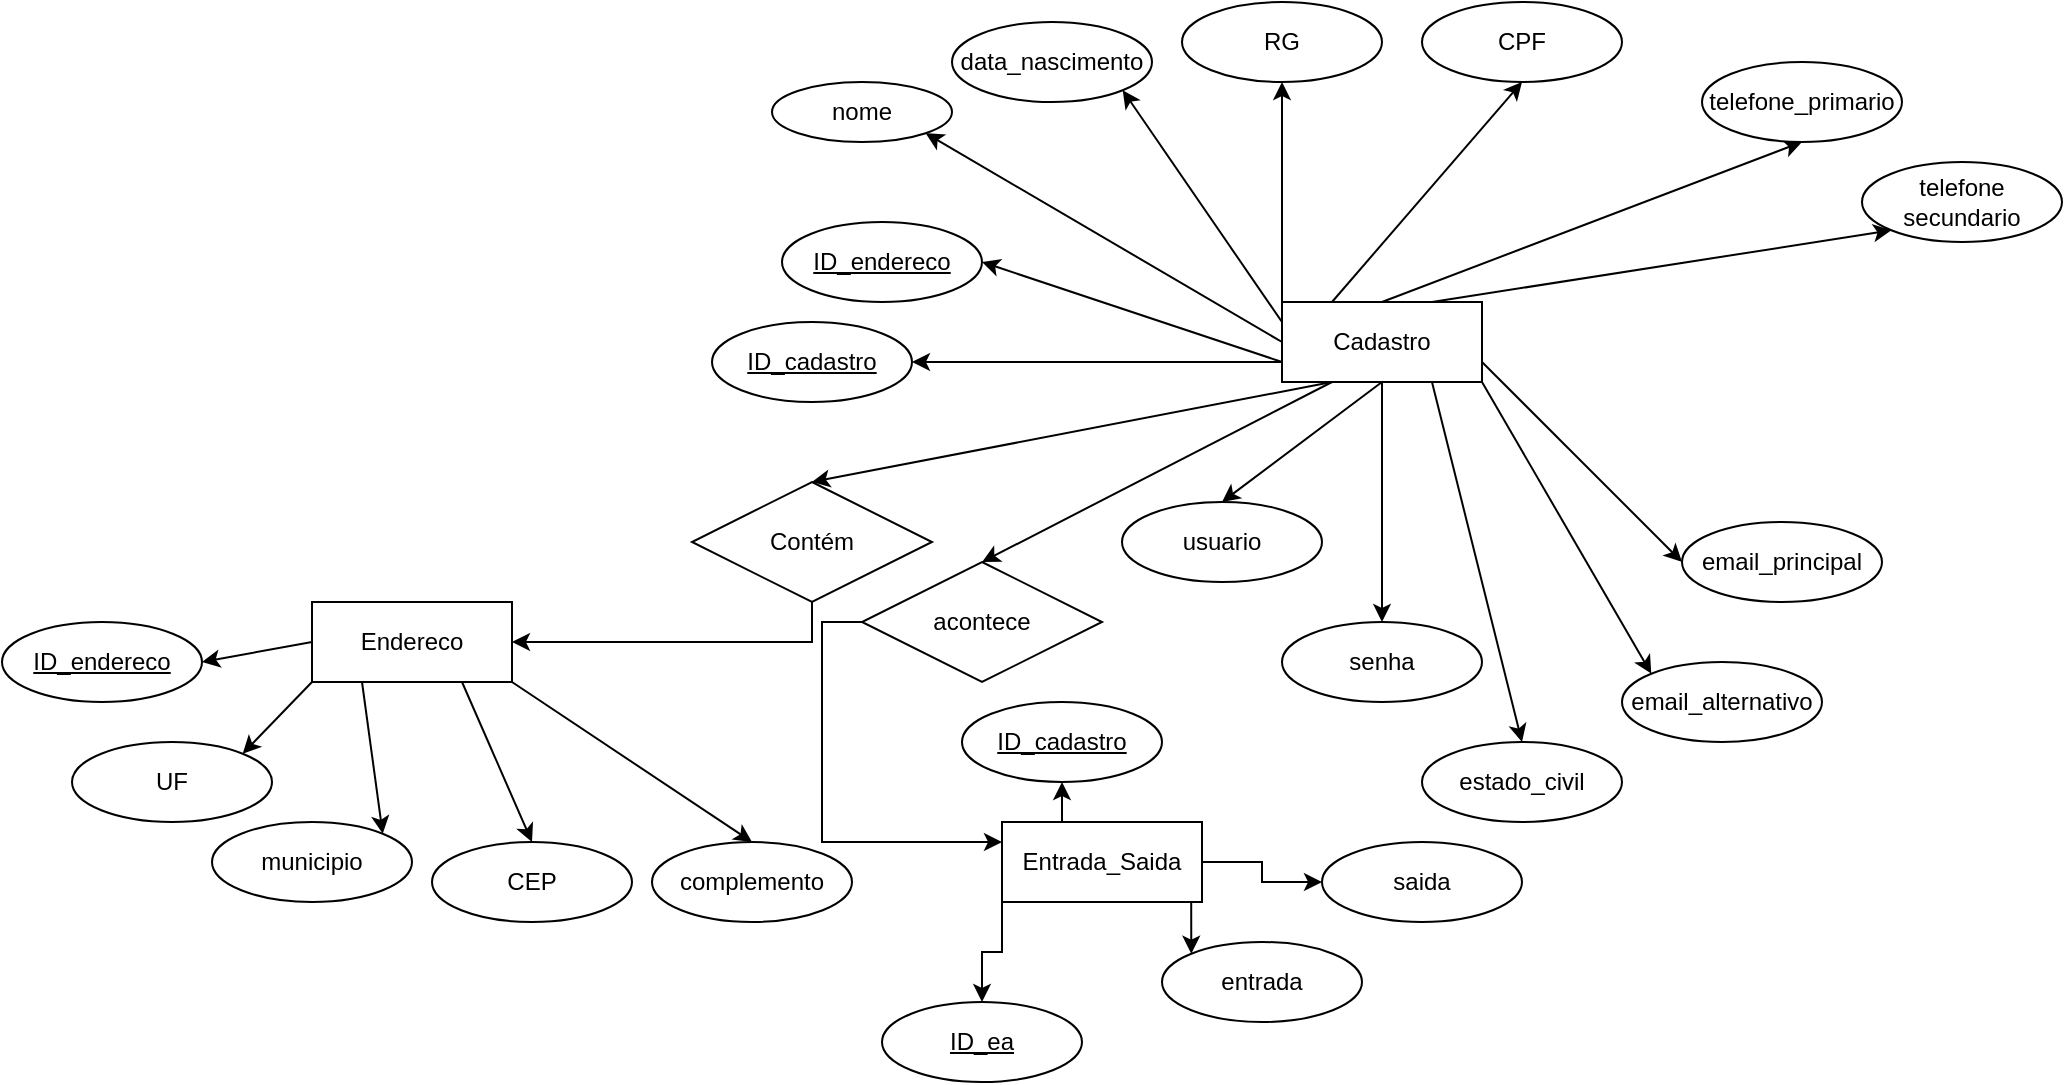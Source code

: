 <mxfile version="21.6.8" type="device">
  <diagram name="Page-1" id="e04K_obbjhP3NRTiJ2vI">
    <mxGraphModel dx="1937" dy="447" grid="1" gridSize="10" guides="1" tooltips="1" connect="1" arrows="1" fold="1" page="1" pageScale="1" pageWidth="980" pageHeight="1390" math="0" shadow="0">
      <root>
        <mxCell id="0" />
        <mxCell id="1" parent="0" />
        <mxCell id="c09BPjFCQfVhqvr19QgD-9" style="rounded=0;orthogonalLoop=1;jettySize=auto;html=1;exitX=0;exitY=0.25;exitDx=0;exitDy=0;entryX=1;entryY=1;entryDx=0;entryDy=0;" edge="1" parent="1" source="c09BPjFCQfVhqvr19QgD-1" target="c09BPjFCQfVhqvr19QgD-8">
          <mxGeometry relative="1" as="geometry" />
        </mxCell>
        <mxCell id="c09BPjFCQfVhqvr19QgD-11" style="rounded=0;orthogonalLoop=1;jettySize=auto;html=1;exitX=0;exitY=0;exitDx=0;exitDy=0;entryX=0.5;entryY=1;entryDx=0;entryDy=0;" edge="1" parent="1" source="c09BPjFCQfVhqvr19QgD-1" target="c09BPjFCQfVhqvr19QgD-10">
          <mxGeometry relative="1" as="geometry" />
        </mxCell>
        <mxCell id="c09BPjFCQfVhqvr19QgD-13" style="rounded=0;orthogonalLoop=1;jettySize=auto;html=1;exitX=0.25;exitY=0;exitDx=0;exitDy=0;entryX=0.5;entryY=1;entryDx=0;entryDy=0;" edge="1" parent="1" source="c09BPjFCQfVhqvr19QgD-1" target="c09BPjFCQfVhqvr19QgD-12">
          <mxGeometry relative="1" as="geometry" />
        </mxCell>
        <mxCell id="c09BPjFCQfVhqvr19QgD-27" style="rounded=0;orthogonalLoop=1;jettySize=auto;html=1;exitX=0.25;exitY=1;exitDx=0;exitDy=0;entryX=0.5;entryY=0;entryDx=0;entryDy=0;" edge="1" parent="1" source="c09BPjFCQfVhqvr19QgD-1" target="c09BPjFCQfVhqvr19QgD-25">
          <mxGeometry relative="1" as="geometry" />
        </mxCell>
        <mxCell id="c09BPjFCQfVhqvr19QgD-29" style="rounded=0;orthogonalLoop=1;jettySize=auto;html=1;exitX=0.5;exitY=0;exitDx=0;exitDy=0;entryX=0.5;entryY=1;entryDx=0;entryDy=0;" edge="1" parent="1" source="c09BPjFCQfVhqvr19QgD-1" target="c09BPjFCQfVhqvr19QgD-28">
          <mxGeometry relative="1" as="geometry" />
        </mxCell>
        <mxCell id="c09BPjFCQfVhqvr19QgD-35" style="rounded=0;orthogonalLoop=1;jettySize=auto;html=1;exitX=1;exitY=0.75;exitDx=0;exitDy=0;entryX=0;entryY=0.5;entryDx=0;entryDy=0;" edge="1" parent="1" source="c09BPjFCQfVhqvr19QgD-1" target="c09BPjFCQfVhqvr19QgD-34">
          <mxGeometry relative="1" as="geometry" />
        </mxCell>
        <mxCell id="c09BPjFCQfVhqvr19QgD-38" style="rounded=0;orthogonalLoop=1;jettySize=auto;html=1;exitX=0.75;exitY=0;exitDx=0;exitDy=0;entryX=0;entryY=1;entryDx=0;entryDy=0;" edge="1" parent="1" source="c09BPjFCQfVhqvr19QgD-1" target="c09BPjFCQfVhqvr19QgD-37">
          <mxGeometry relative="1" as="geometry" />
        </mxCell>
        <mxCell id="c09BPjFCQfVhqvr19QgD-40" style="rounded=0;orthogonalLoop=1;jettySize=auto;html=1;exitX=1;exitY=1;exitDx=0;exitDy=0;entryX=0;entryY=0;entryDx=0;entryDy=0;" edge="1" parent="1" source="c09BPjFCQfVhqvr19QgD-1" target="c09BPjFCQfVhqvr19QgD-39">
          <mxGeometry relative="1" as="geometry" />
        </mxCell>
        <mxCell id="c09BPjFCQfVhqvr19QgD-44" style="rounded=0;orthogonalLoop=1;jettySize=auto;html=1;exitX=0.75;exitY=1;exitDx=0;exitDy=0;entryX=0.5;entryY=0;entryDx=0;entryDy=0;" edge="1" parent="1" source="c09BPjFCQfVhqvr19QgD-1" target="c09BPjFCQfVhqvr19QgD-41">
          <mxGeometry relative="1" as="geometry" />
        </mxCell>
        <mxCell id="c09BPjFCQfVhqvr19QgD-49" style="rounded=0;orthogonalLoop=1;jettySize=auto;html=1;exitX=0;exitY=0.75;exitDx=0;exitDy=0;entryX=1;entryY=0.5;entryDx=0;entryDy=0;" edge="1" parent="1" source="c09BPjFCQfVhqvr19QgD-1" target="c09BPjFCQfVhqvr19QgD-48">
          <mxGeometry relative="1" as="geometry" />
        </mxCell>
        <mxCell id="c09BPjFCQfVhqvr19QgD-70" style="rounded=0;orthogonalLoop=1;jettySize=auto;html=1;exitX=0.5;exitY=1;exitDx=0;exitDy=0;entryX=0.5;entryY=0;entryDx=0;entryDy=0;" edge="1" parent="1" source="c09BPjFCQfVhqvr19QgD-1" target="c09BPjFCQfVhqvr19QgD-30">
          <mxGeometry relative="1" as="geometry" />
        </mxCell>
        <mxCell id="c09BPjFCQfVhqvr19QgD-71" style="edgeStyle=orthogonalEdgeStyle;rounded=0;orthogonalLoop=1;jettySize=auto;html=1;exitX=0.5;exitY=1;exitDx=0;exitDy=0;entryX=0.5;entryY=0;entryDx=0;entryDy=0;" edge="1" parent="1" source="c09BPjFCQfVhqvr19QgD-1" target="c09BPjFCQfVhqvr19QgD-32">
          <mxGeometry relative="1" as="geometry" />
        </mxCell>
        <mxCell id="c09BPjFCQfVhqvr19QgD-73" style="rounded=0;orthogonalLoop=1;jettySize=auto;html=1;exitX=0.25;exitY=1;exitDx=0;exitDy=0;entryX=0.5;entryY=0;entryDx=0;entryDy=0;" edge="1" parent="1" source="c09BPjFCQfVhqvr19QgD-1" target="c09BPjFCQfVhqvr19QgD-72">
          <mxGeometry relative="1" as="geometry" />
        </mxCell>
        <mxCell id="c09BPjFCQfVhqvr19QgD-1" value="Cadastro" style="whiteSpace=wrap;html=1;align=center;" vertex="1" parent="1">
          <mxGeometry x="490" y="150" width="100" height="40" as="geometry" />
        </mxCell>
        <mxCell id="c09BPjFCQfVhqvr19QgD-7" style="rounded=0;orthogonalLoop=1;jettySize=auto;html=1;exitX=0;exitY=0.5;exitDx=0;exitDy=0;entryX=1;entryY=1;entryDx=0;entryDy=0;" edge="1" parent="1" source="c09BPjFCQfVhqvr19QgD-1" target="c09BPjFCQfVhqvr19QgD-2">
          <mxGeometry relative="1" as="geometry" />
        </mxCell>
        <mxCell id="c09BPjFCQfVhqvr19QgD-2" value="nome" style="ellipse;whiteSpace=wrap;html=1;align=center;" vertex="1" parent="1">
          <mxGeometry x="235" y="40" width="90" height="30" as="geometry" />
        </mxCell>
        <mxCell id="c09BPjFCQfVhqvr19QgD-8" value="data_nascimento" style="ellipse;whiteSpace=wrap;html=1;align=center;" vertex="1" parent="1">
          <mxGeometry x="325" y="10" width="100" height="40" as="geometry" />
        </mxCell>
        <mxCell id="c09BPjFCQfVhqvr19QgD-10" value="RG" style="ellipse;whiteSpace=wrap;html=1;align=center;" vertex="1" parent="1">
          <mxGeometry x="440" width="100" height="40" as="geometry" />
        </mxCell>
        <mxCell id="c09BPjFCQfVhqvr19QgD-12" value="CPF" style="ellipse;whiteSpace=wrap;html=1;align=center;" vertex="1" parent="1">
          <mxGeometry x="560" width="100" height="40" as="geometry" />
        </mxCell>
        <mxCell id="c09BPjFCQfVhqvr19QgD-20" style="rounded=0;orthogonalLoop=1;jettySize=auto;html=1;exitX=0;exitY=0.5;exitDx=0;exitDy=0;entryX=1;entryY=0.5;entryDx=0;entryDy=0;" edge="1" parent="1" source="c09BPjFCQfVhqvr19QgD-14" target="c09BPjFCQfVhqvr19QgD-15">
          <mxGeometry relative="1" as="geometry" />
        </mxCell>
        <mxCell id="c09BPjFCQfVhqvr19QgD-21" style="rounded=0;orthogonalLoop=1;jettySize=auto;html=1;exitX=0;exitY=1;exitDx=0;exitDy=0;entryX=1;entryY=0;entryDx=0;entryDy=0;" edge="1" parent="1" source="c09BPjFCQfVhqvr19QgD-14" target="c09BPjFCQfVhqvr19QgD-16">
          <mxGeometry relative="1" as="geometry" />
        </mxCell>
        <mxCell id="c09BPjFCQfVhqvr19QgD-22" style="rounded=0;orthogonalLoop=1;jettySize=auto;html=1;exitX=0.25;exitY=1;exitDx=0;exitDy=0;entryX=1;entryY=0;entryDx=0;entryDy=0;" edge="1" parent="1" source="c09BPjFCQfVhqvr19QgD-14" target="c09BPjFCQfVhqvr19QgD-17">
          <mxGeometry relative="1" as="geometry" />
        </mxCell>
        <mxCell id="c09BPjFCQfVhqvr19QgD-23" style="rounded=0;orthogonalLoop=1;jettySize=auto;html=1;exitX=0.75;exitY=1;exitDx=0;exitDy=0;entryX=0.5;entryY=0;entryDx=0;entryDy=0;" edge="1" parent="1" source="c09BPjFCQfVhqvr19QgD-14" target="c09BPjFCQfVhqvr19QgD-18">
          <mxGeometry relative="1" as="geometry" />
        </mxCell>
        <mxCell id="c09BPjFCQfVhqvr19QgD-24" style="rounded=0;orthogonalLoop=1;jettySize=auto;html=1;exitX=1;exitY=1;exitDx=0;exitDy=0;entryX=0.5;entryY=0;entryDx=0;entryDy=0;" edge="1" parent="1" source="c09BPjFCQfVhqvr19QgD-14" target="c09BPjFCQfVhqvr19QgD-19">
          <mxGeometry relative="1" as="geometry" />
        </mxCell>
        <mxCell id="c09BPjFCQfVhqvr19QgD-26" style="edgeStyle=orthogonalEdgeStyle;rounded=0;orthogonalLoop=1;jettySize=auto;html=1;exitX=0.5;exitY=1;exitDx=0;exitDy=0;entryX=1;entryY=0.5;entryDx=0;entryDy=0;" edge="1" parent="1" source="c09BPjFCQfVhqvr19QgD-25" target="c09BPjFCQfVhqvr19QgD-14">
          <mxGeometry relative="1" as="geometry" />
        </mxCell>
        <mxCell id="c09BPjFCQfVhqvr19QgD-14" value="Endereco" style="whiteSpace=wrap;html=1;align=center;" vertex="1" parent="1">
          <mxGeometry x="5" y="300" width="100" height="40" as="geometry" />
        </mxCell>
        <mxCell id="c09BPjFCQfVhqvr19QgD-15" value="ID_endereco" style="ellipse;whiteSpace=wrap;html=1;align=center;fontStyle=4;" vertex="1" parent="1">
          <mxGeometry x="-150" y="310" width="100" height="40" as="geometry" />
        </mxCell>
        <mxCell id="c09BPjFCQfVhqvr19QgD-16" value="UF" style="ellipse;whiteSpace=wrap;html=1;align=center;" vertex="1" parent="1">
          <mxGeometry x="-115" y="370" width="100" height="40" as="geometry" />
        </mxCell>
        <mxCell id="c09BPjFCQfVhqvr19QgD-17" value="municipio" style="ellipse;whiteSpace=wrap;html=1;align=center;" vertex="1" parent="1">
          <mxGeometry x="-45" y="410" width="100" height="40" as="geometry" />
        </mxCell>
        <mxCell id="c09BPjFCQfVhqvr19QgD-18" value="CEP" style="ellipse;whiteSpace=wrap;html=1;align=center;" vertex="1" parent="1">
          <mxGeometry x="65" y="420" width="100" height="40" as="geometry" />
        </mxCell>
        <mxCell id="c09BPjFCQfVhqvr19QgD-19" value="complemento" style="ellipse;whiteSpace=wrap;html=1;align=center;" vertex="1" parent="1">
          <mxGeometry x="175" y="420" width="100" height="40" as="geometry" />
        </mxCell>
        <mxCell id="c09BPjFCQfVhqvr19QgD-25" value="Contém" style="shape=rhombus;perimeter=rhombusPerimeter;whiteSpace=wrap;html=1;align=center;" vertex="1" parent="1">
          <mxGeometry x="195" y="240" width="120" height="60" as="geometry" />
        </mxCell>
        <mxCell id="c09BPjFCQfVhqvr19QgD-28" value="telefone_primario" style="ellipse;whiteSpace=wrap;html=1;align=center;" vertex="1" parent="1">
          <mxGeometry x="700" y="30" width="100" height="40" as="geometry" />
        </mxCell>
        <mxCell id="c09BPjFCQfVhqvr19QgD-30" value="usuario" style="ellipse;whiteSpace=wrap;html=1;align=center;" vertex="1" parent="1">
          <mxGeometry x="410" y="250" width="100" height="40" as="geometry" />
        </mxCell>
        <mxCell id="c09BPjFCQfVhqvr19QgD-32" value="senha" style="ellipse;whiteSpace=wrap;html=1;align=center;" vertex="1" parent="1">
          <mxGeometry x="490" y="310" width="100" height="40" as="geometry" />
        </mxCell>
        <mxCell id="c09BPjFCQfVhqvr19QgD-34" value="email_principal" style="ellipse;whiteSpace=wrap;html=1;align=center;" vertex="1" parent="1">
          <mxGeometry x="690" y="260" width="100" height="40" as="geometry" />
        </mxCell>
        <mxCell id="c09BPjFCQfVhqvr19QgD-37" value="telefone secundario" style="ellipse;whiteSpace=wrap;html=1;align=center;" vertex="1" parent="1">
          <mxGeometry x="780" y="80" width="100" height="40" as="geometry" />
        </mxCell>
        <mxCell id="c09BPjFCQfVhqvr19QgD-39" value="email_alternativo" style="ellipse;whiteSpace=wrap;html=1;align=center;" vertex="1" parent="1">
          <mxGeometry x="660" y="330" width="100" height="40" as="geometry" />
        </mxCell>
        <mxCell id="c09BPjFCQfVhqvr19QgD-41" value="estado_civil" style="ellipse;whiteSpace=wrap;html=1;align=center;" vertex="1" parent="1">
          <mxGeometry x="560" y="370" width="100" height="40" as="geometry" />
        </mxCell>
        <mxCell id="c09BPjFCQfVhqvr19QgD-42" value="saida" style="ellipse;whiteSpace=wrap;html=1;align=center;" vertex="1" parent="1">
          <mxGeometry x="510" y="420" width="100" height="40" as="geometry" />
        </mxCell>
        <mxCell id="c09BPjFCQfVhqvr19QgD-43" value="entrada" style="ellipse;whiteSpace=wrap;html=1;align=center;" vertex="1" parent="1">
          <mxGeometry x="430" y="470" width="100" height="40" as="geometry" />
        </mxCell>
        <mxCell id="c09BPjFCQfVhqvr19QgD-48" value="ID_endereco" style="ellipse;whiteSpace=wrap;html=1;align=center;fontStyle=4;" vertex="1" parent="1">
          <mxGeometry x="240" y="110" width="100" height="40" as="geometry" />
        </mxCell>
        <mxCell id="c09BPjFCQfVhqvr19QgD-56" style="rounded=0;orthogonalLoop=1;jettySize=auto;html=1;exitX=0;exitY=0.75;exitDx=0;exitDy=0;entryX=1;entryY=0.5;entryDx=0;entryDy=0;" edge="1" parent="1" source="c09BPjFCQfVhqvr19QgD-1" target="c09BPjFCQfVhqvr19QgD-55">
          <mxGeometry relative="1" as="geometry" />
        </mxCell>
        <mxCell id="c09BPjFCQfVhqvr19QgD-55" value="ID_cadastro" style="ellipse;whiteSpace=wrap;html=1;align=center;fontStyle=4;" vertex="1" parent="1">
          <mxGeometry x="205" y="160" width="100" height="40" as="geometry" />
        </mxCell>
        <mxCell id="c09BPjFCQfVhqvr19QgD-65" style="edgeStyle=orthogonalEdgeStyle;rounded=0;orthogonalLoop=1;jettySize=auto;html=1;exitX=0;exitY=1;exitDx=0;exitDy=0;entryX=0.5;entryY=0;entryDx=0;entryDy=0;" edge="1" parent="1" source="c09BPjFCQfVhqvr19QgD-62" target="c09BPjFCQfVhqvr19QgD-64">
          <mxGeometry relative="1" as="geometry" />
        </mxCell>
        <mxCell id="c09BPjFCQfVhqvr19QgD-66" style="edgeStyle=orthogonalEdgeStyle;rounded=0;orthogonalLoop=1;jettySize=auto;html=1;exitX=0.75;exitY=1;exitDx=0;exitDy=0;entryX=0;entryY=0;entryDx=0;entryDy=0;" edge="1" parent="1" source="c09BPjFCQfVhqvr19QgD-62" target="c09BPjFCQfVhqvr19QgD-43">
          <mxGeometry relative="1" as="geometry" />
        </mxCell>
        <mxCell id="c09BPjFCQfVhqvr19QgD-67" style="edgeStyle=orthogonalEdgeStyle;rounded=0;orthogonalLoop=1;jettySize=auto;html=1;exitX=1;exitY=0.5;exitDx=0;exitDy=0;entryX=0;entryY=0.5;entryDx=0;entryDy=0;" edge="1" parent="1" source="c09BPjFCQfVhqvr19QgD-62" target="c09BPjFCQfVhqvr19QgD-42">
          <mxGeometry relative="1" as="geometry" />
        </mxCell>
        <mxCell id="c09BPjFCQfVhqvr19QgD-69" style="edgeStyle=orthogonalEdgeStyle;rounded=0;orthogonalLoop=1;jettySize=auto;html=1;exitX=0.25;exitY=0;exitDx=0;exitDy=0;entryX=0.5;entryY=1;entryDx=0;entryDy=0;" edge="1" parent="1" source="c09BPjFCQfVhqvr19QgD-62" target="c09BPjFCQfVhqvr19QgD-68">
          <mxGeometry relative="1" as="geometry" />
        </mxCell>
        <mxCell id="c09BPjFCQfVhqvr19QgD-62" value="Entrada_Saida" style="whiteSpace=wrap;html=1;align=center;" vertex="1" parent="1">
          <mxGeometry x="350" y="410" width="100" height="40" as="geometry" />
        </mxCell>
        <mxCell id="c09BPjFCQfVhqvr19QgD-64" value="ID_ea" style="ellipse;whiteSpace=wrap;html=1;align=center;fontStyle=4;" vertex="1" parent="1">
          <mxGeometry x="290" y="500" width="100" height="40" as="geometry" />
        </mxCell>
        <mxCell id="c09BPjFCQfVhqvr19QgD-68" value="ID_cadastro" style="ellipse;whiteSpace=wrap;html=1;align=center;fontStyle=4;" vertex="1" parent="1">
          <mxGeometry x="330" y="350" width="100" height="40" as="geometry" />
        </mxCell>
        <mxCell id="c09BPjFCQfVhqvr19QgD-74" style="edgeStyle=orthogonalEdgeStyle;rounded=0;orthogonalLoop=1;jettySize=auto;html=1;exitX=0;exitY=0.5;exitDx=0;exitDy=0;entryX=0;entryY=0.25;entryDx=0;entryDy=0;" edge="1" parent="1" source="c09BPjFCQfVhqvr19QgD-72" target="c09BPjFCQfVhqvr19QgD-62">
          <mxGeometry relative="1" as="geometry" />
        </mxCell>
        <mxCell id="c09BPjFCQfVhqvr19QgD-72" value="acontece" style="shape=rhombus;perimeter=rhombusPerimeter;whiteSpace=wrap;html=1;align=center;" vertex="1" parent="1">
          <mxGeometry x="280" y="280" width="120" height="60" as="geometry" />
        </mxCell>
      </root>
    </mxGraphModel>
  </diagram>
</mxfile>
